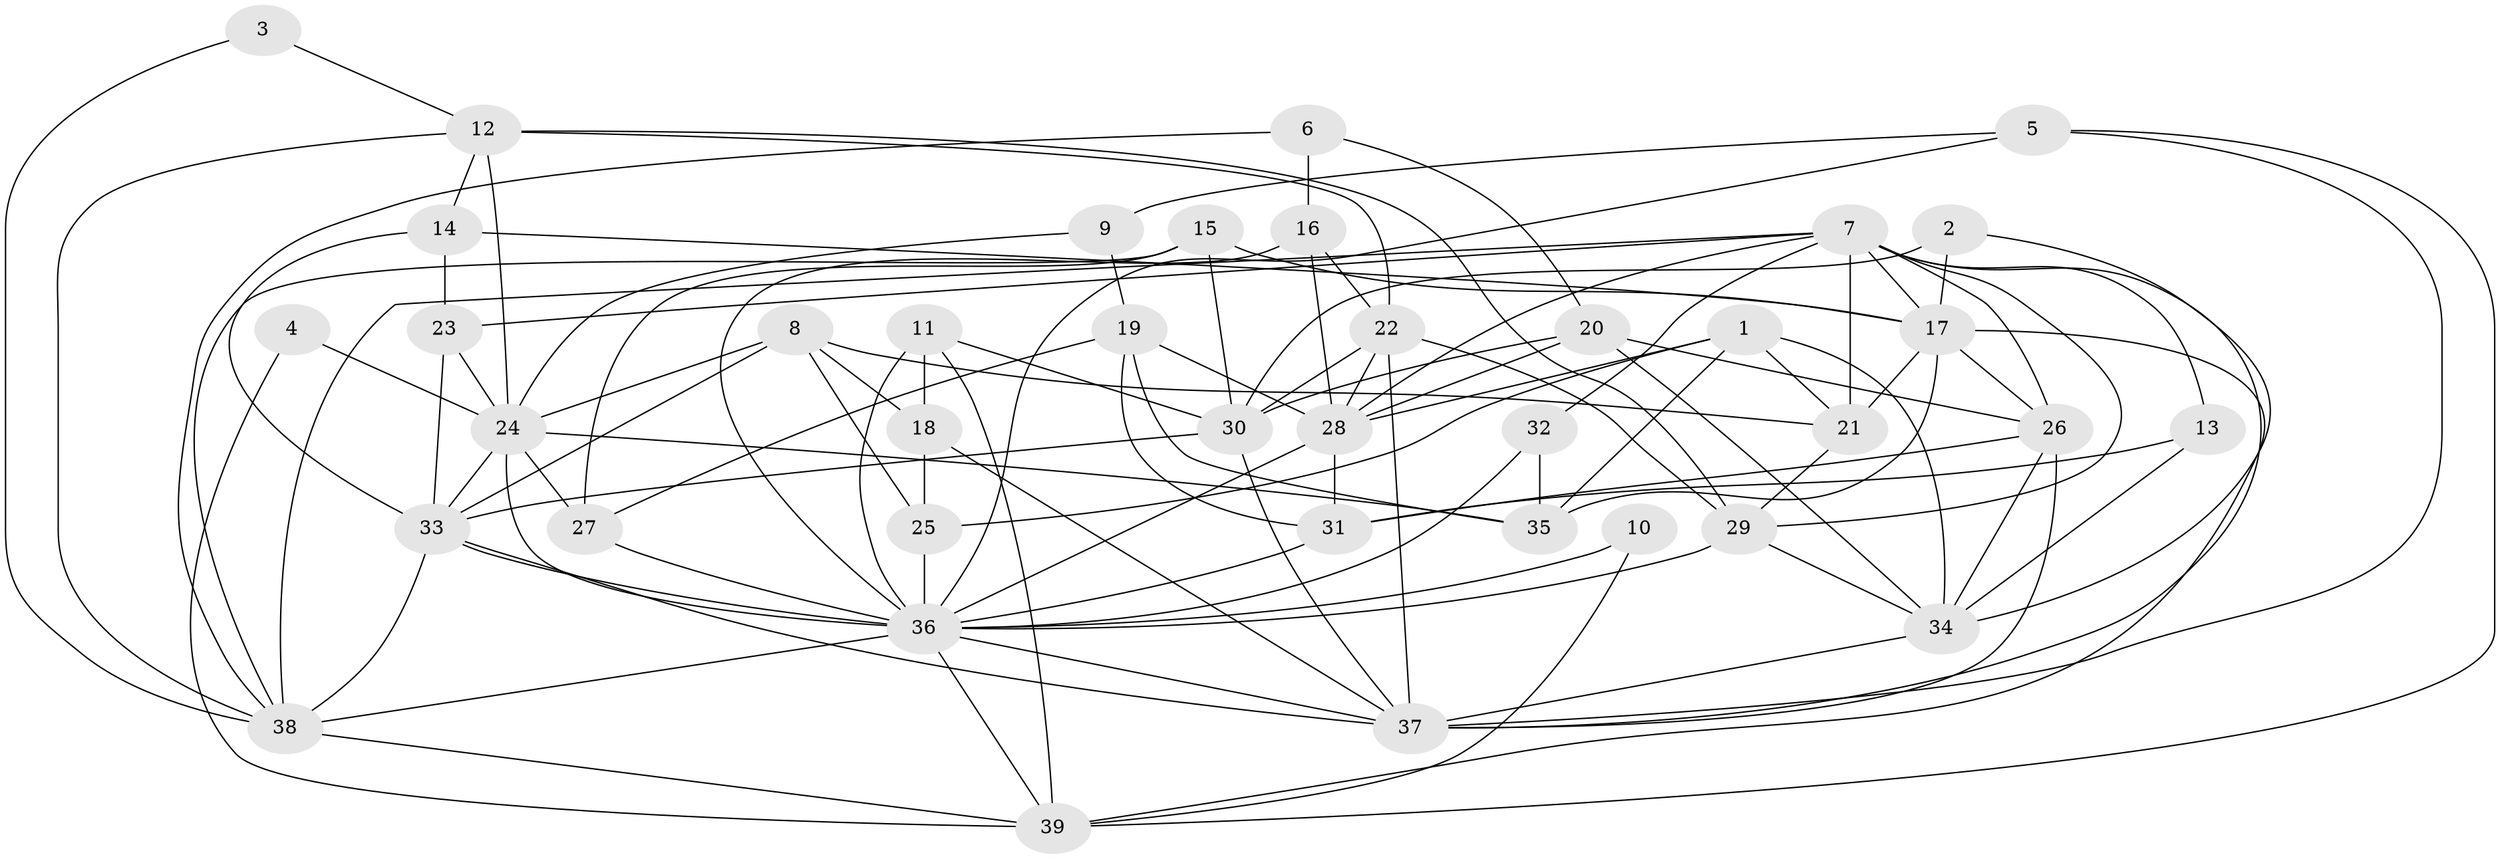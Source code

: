 // original degree distribution, {2: 0.11688311688311688, 4: 0.35064935064935066, 3: 0.24675324675324675, 7: 0.03896103896103896, 5: 0.15584415584415584, 6: 0.07792207792207792, 8: 0.012987012987012988}
// Generated by graph-tools (version 1.1) at 2025/50/03/09/25 03:50:05]
// undirected, 39 vertices, 106 edges
graph export_dot {
graph [start="1"]
  node [color=gray90,style=filled];
  1;
  2;
  3;
  4;
  5;
  6;
  7;
  8;
  9;
  10;
  11;
  12;
  13;
  14;
  15;
  16;
  17;
  18;
  19;
  20;
  21;
  22;
  23;
  24;
  25;
  26;
  27;
  28;
  29;
  30;
  31;
  32;
  33;
  34;
  35;
  36;
  37;
  38;
  39;
  1 -- 21 [weight=1.0];
  1 -- 25 [weight=1.0];
  1 -- 28 [weight=1.0];
  1 -- 34 [weight=1.0];
  1 -- 35 [weight=1.0];
  2 -- 17 [weight=1.0];
  2 -- 30 [weight=1.0];
  2 -- 34 [weight=1.0];
  3 -- 12 [weight=1.0];
  3 -- 38 [weight=1.0];
  4 -- 24 [weight=1.0];
  4 -- 39 [weight=1.0];
  5 -- 9 [weight=1.0];
  5 -- 36 [weight=1.0];
  5 -- 37 [weight=1.0];
  5 -- 39 [weight=1.0];
  6 -- 16 [weight=1.0];
  6 -- 20 [weight=1.0];
  6 -- 38 [weight=1.0];
  7 -- 13 [weight=1.0];
  7 -- 17 [weight=1.0];
  7 -- 21 [weight=1.0];
  7 -- 23 [weight=1.0];
  7 -- 26 [weight=1.0];
  7 -- 28 [weight=1.0];
  7 -- 29 [weight=1.0];
  7 -- 32 [weight=1.0];
  7 -- 37 [weight=1.0];
  7 -- 38 [weight=1.0];
  8 -- 18 [weight=1.0];
  8 -- 21 [weight=1.0];
  8 -- 24 [weight=1.0];
  8 -- 25 [weight=1.0];
  8 -- 33 [weight=1.0];
  9 -- 19 [weight=1.0];
  9 -- 24 [weight=1.0];
  10 -- 36 [weight=1.0];
  10 -- 39 [weight=1.0];
  11 -- 18 [weight=1.0];
  11 -- 30 [weight=1.0];
  11 -- 36 [weight=2.0];
  11 -- 39 [weight=1.0];
  12 -- 14 [weight=1.0];
  12 -- 22 [weight=1.0];
  12 -- 24 [weight=1.0];
  12 -- 29 [weight=1.0];
  12 -- 38 [weight=1.0];
  13 -- 31 [weight=1.0];
  13 -- 34 [weight=1.0];
  14 -- 17 [weight=1.0];
  14 -- 23 [weight=1.0];
  14 -- 33 [weight=1.0];
  15 -- 17 [weight=1.0];
  15 -- 27 [weight=1.0];
  15 -- 30 [weight=1.0];
  15 -- 38 [weight=1.0];
  16 -- 22 [weight=1.0];
  16 -- 28 [weight=1.0];
  16 -- 36 [weight=2.0];
  17 -- 21 [weight=1.0];
  17 -- 26 [weight=1.0];
  17 -- 35 [weight=1.0];
  17 -- 39 [weight=1.0];
  18 -- 25 [weight=1.0];
  18 -- 37 [weight=1.0];
  19 -- 27 [weight=1.0];
  19 -- 28 [weight=1.0];
  19 -- 31 [weight=1.0];
  19 -- 35 [weight=1.0];
  20 -- 26 [weight=1.0];
  20 -- 28 [weight=1.0];
  20 -- 30 [weight=1.0];
  20 -- 34 [weight=1.0];
  21 -- 29 [weight=1.0];
  22 -- 28 [weight=1.0];
  22 -- 29 [weight=1.0];
  22 -- 30 [weight=1.0];
  22 -- 37 [weight=1.0];
  23 -- 24 [weight=1.0];
  23 -- 33 [weight=1.0];
  24 -- 27 [weight=1.0];
  24 -- 33 [weight=1.0];
  24 -- 35 [weight=2.0];
  24 -- 36 [weight=1.0];
  25 -- 36 [weight=1.0];
  26 -- 31 [weight=1.0];
  26 -- 34 [weight=2.0];
  26 -- 37 [weight=1.0];
  27 -- 36 [weight=1.0];
  28 -- 31 [weight=1.0];
  28 -- 36 [weight=1.0];
  29 -- 34 [weight=1.0];
  29 -- 36 [weight=1.0];
  30 -- 33 [weight=1.0];
  30 -- 37 [weight=1.0];
  31 -- 36 [weight=1.0];
  32 -- 35 [weight=1.0];
  32 -- 36 [weight=1.0];
  33 -- 36 [weight=1.0];
  33 -- 37 [weight=1.0];
  33 -- 38 [weight=1.0];
  34 -- 37 [weight=1.0];
  36 -- 37 [weight=1.0];
  36 -- 38 [weight=1.0];
  36 -- 39 [weight=1.0];
  38 -- 39 [weight=1.0];
}
